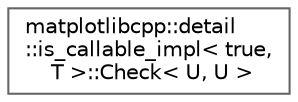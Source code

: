 digraph "Graphical Class Hierarchy"
{
 // LATEX_PDF_SIZE
  bgcolor="transparent";
  edge [fontname=Helvetica,fontsize=10,labelfontname=Helvetica,labelfontsize=10];
  node [fontname=Helvetica,fontsize=10,shape=box,height=0.2,width=0.4];
  rankdir="LR";
  Node0 [id="Node000000",label="matplotlibcpp::detail\l::is_callable_impl\< true,\l T \>::Check\< U, U \>",height=0.2,width=0.4,color="grey40", fillcolor="white", style="filled",URL="$structmatplotlibcpp_1_1detail_1_1is__callable__impl_3_01true_00_01T_01_4_1_1Check.html",tooltip=" "];
}
